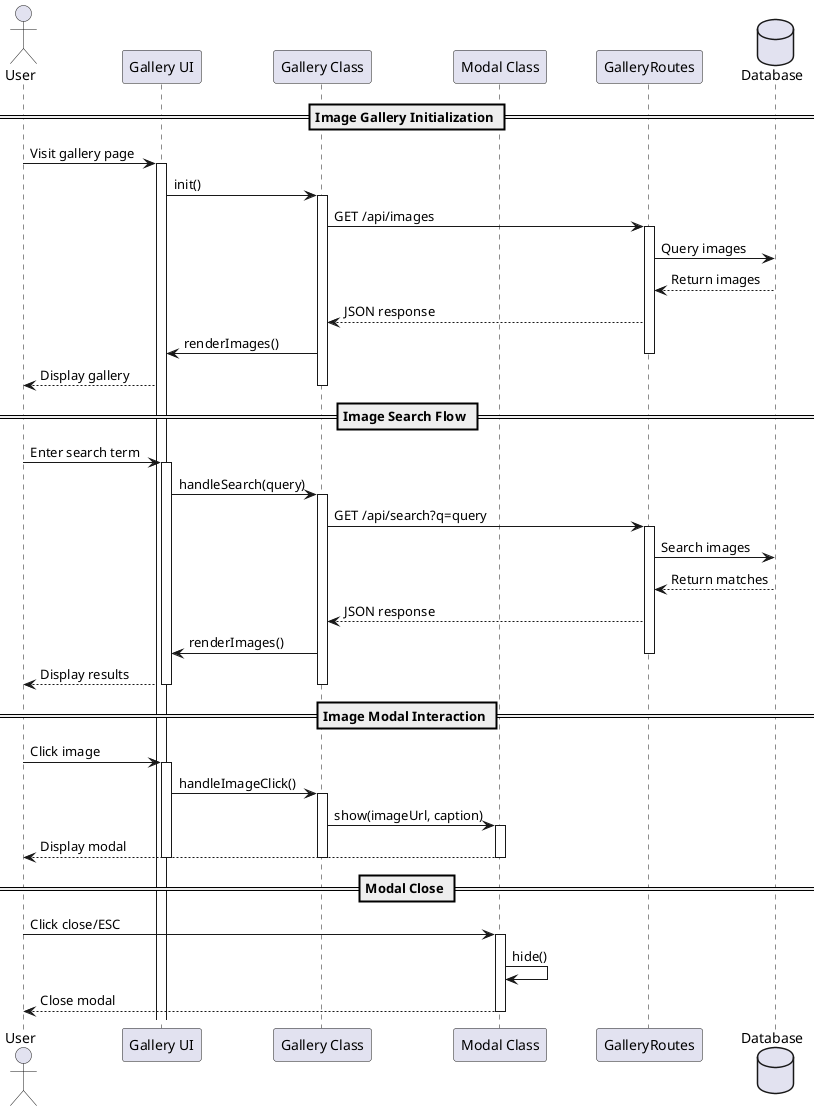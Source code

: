 @startuml Personal Website Sequence Diagram

skinparam ParticipantPadding 20
skinparam BoxPadding 10

actor User
participant "Gallery UI" as UI
participant "Gallery Class" as Gallery
participant "Modal Class" as Modal
participant "GalleryRoutes" as API
database "Database" as DB

== Image Gallery Initialization ==
User -> UI: Visit gallery page
activate UI
UI -> Gallery: init()
activate Gallery
Gallery -> API: GET /api/images
activate API
API -> DB: Query images
DB --> API: Return images
API --> Gallery: JSON response
Gallery -> UI: renderImages()
deactivate API
UI --> User: Display gallery
deactivate Gallery

== Image Search Flow ==
User -> UI: Enter search term
activate UI
UI -> Gallery: handleSearch(query)
activate Gallery
Gallery -> API: GET /api/search?q=query
activate API
API -> DB: Search images
DB --> API: Return matches
API --> Gallery: JSON response
Gallery -> UI: renderImages()
deactivate API
UI --> User: Display results
deactivate Gallery
deactivate UI

== Image Modal Interaction ==
User -> UI: Click image
activate UI
UI -> Gallery: handleImageClick()
activate Gallery
Gallery -> Modal: show(imageUrl, caption)
activate Modal
Modal --> User: Display modal
deactivate Modal
deactivate Gallery
deactivate UI

== Modal Close ==
User -> Modal: Click close/ESC
activate Modal
Modal -> Modal: hide()
Modal --> User: Close modal
deactivate Modal

@enduml
